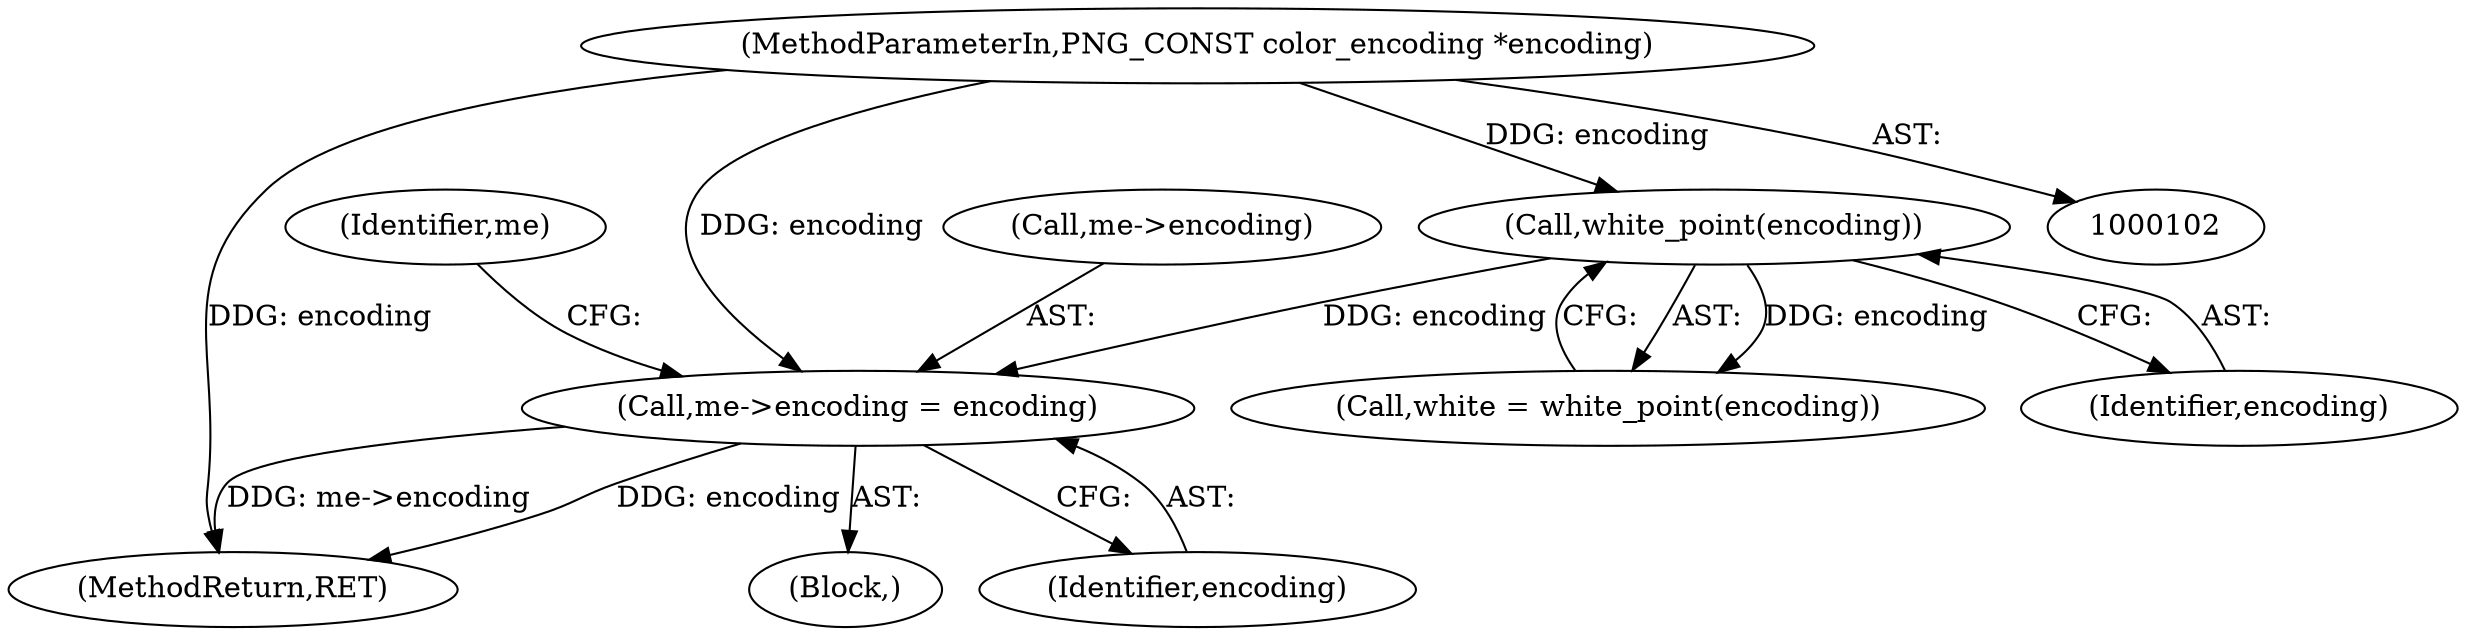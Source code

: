 digraph "0_Android_9d4853418ab2f754c2b63e091c29c5529b8b86ca_40@pointer" {
"1000112" [label="(Call,me->encoding = encoding)"];
"1000110" [label="(Call,white_point(encoding))"];
"1000105" [label="(MethodParameterIn,PNG_CONST color_encoding *encoding)"];
"1000111" [label="(Identifier,encoding)"];
"1000106" [label="(Block,)"];
"1000112" [label="(Call,me->encoding = encoding)"];
"1000228" [label="(MethodReturn,RET)"];
"1000105" [label="(MethodParameterIn,PNG_CONST color_encoding *encoding)"];
"1000108" [label="(Call,white = white_point(encoding))"];
"1000113" [label="(Call,me->encoding)"];
"1000110" [label="(Call,white_point(encoding))"];
"1000116" [label="(Identifier,encoding)"];
"1000119" [label="(Identifier,me)"];
"1000112" -> "1000106"  [label="AST: "];
"1000112" -> "1000116"  [label="CFG: "];
"1000113" -> "1000112"  [label="AST: "];
"1000116" -> "1000112"  [label="AST: "];
"1000119" -> "1000112"  [label="CFG: "];
"1000112" -> "1000228"  [label="DDG: encoding"];
"1000112" -> "1000228"  [label="DDG: me->encoding"];
"1000110" -> "1000112"  [label="DDG: encoding"];
"1000105" -> "1000112"  [label="DDG: encoding"];
"1000110" -> "1000108"  [label="AST: "];
"1000110" -> "1000111"  [label="CFG: "];
"1000111" -> "1000110"  [label="AST: "];
"1000108" -> "1000110"  [label="CFG: "];
"1000110" -> "1000108"  [label="DDG: encoding"];
"1000105" -> "1000110"  [label="DDG: encoding"];
"1000105" -> "1000102"  [label="AST: "];
"1000105" -> "1000228"  [label="DDG: encoding"];
}
